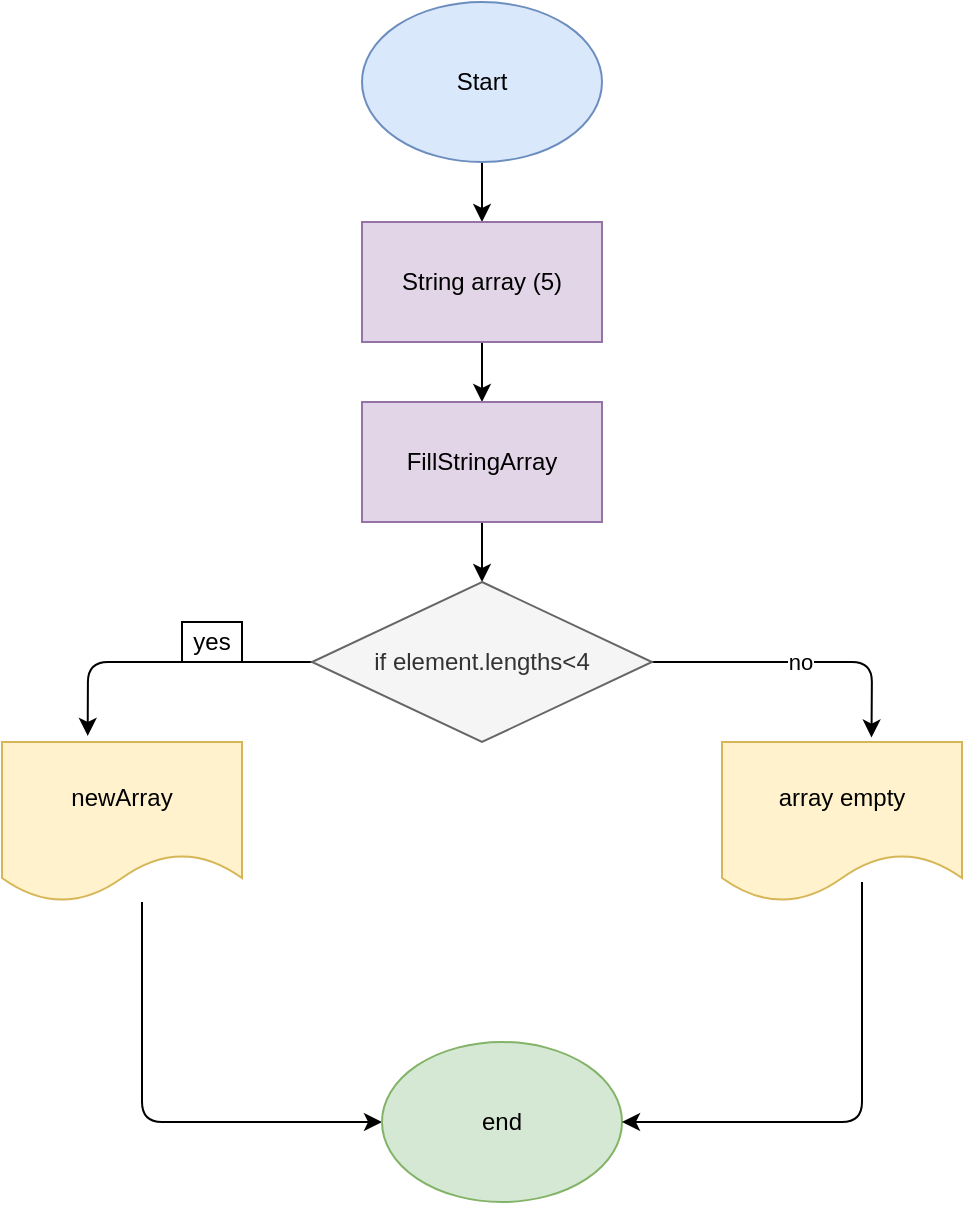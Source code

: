 <mxfile>
    <diagram id="hcAsyeAk7iWHkohTaIIQ" name="Страница 1">
        <mxGraphModel dx="1129" dy="667" grid="1" gridSize="10" guides="1" tooltips="1" connect="1" arrows="1" fold="1" page="1" pageScale="1" pageWidth="827" pageHeight="1169" math="0" shadow="0">
            <root>
                <mxCell id="0"/>
                <mxCell id="1" parent="0"/>
                <mxCell id="4" value="" style="edgeStyle=none;html=1;" edge="1" parent="1" source="2" target="3">
                    <mxGeometry relative="1" as="geometry"/>
                </mxCell>
                <mxCell id="2" value="Start" style="ellipse;whiteSpace=wrap;html=1;fillColor=#dae8fc;strokeColor=#6c8ebf;" vertex="1" parent="1">
                    <mxGeometry x="340" y="10" width="120" height="80" as="geometry"/>
                </mxCell>
                <mxCell id="6" value="" style="edgeStyle=none;html=1;" edge="1" parent="1" source="3" target="5">
                    <mxGeometry relative="1" as="geometry"/>
                </mxCell>
                <mxCell id="3" value="String array (5)" style="rounded=0;whiteSpace=wrap;html=1;fillColor=#e1d5e7;strokeColor=#9673a6;" vertex="1" parent="1">
                    <mxGeometry x="340" y="120" width="120" height="60" as="geometry"/>
                </mxCell>
                <mxCell id="8" value="" style="edgeStyle=none;html=1;" edge="1" parent="1" source="5">
                    <mxGeometry relative="1" as="geometry">
                        <mxPoint x="400" y="300" as="targetPoint"/>
                    </mxGeometry>
                </mxCell>
                <mxCell id="5" value="FillStringArray" style="rounded=0;whiteSpace=wrap;html=1;fillColor=#e1d5e7;strokeColor=#9673a6;" vertex="1" parent="1">
                    <mxGeometry x="340" y="210" width="120" height="60" as="geometry"/>
                </mxCell>
                <mxCell id="13" style="edgeStyle=none;html=1;entryX=0.357;entryY=-0.038;entryDx=0;entryDy=0;entryPerimeter=0;" edge="1" parent="1" source="9" target="12">
                    <mxGeometry relative="1" as="geometry">
                        <Array as="points">
                            <mxPoint x="203" y="340"/>
                        </Array>
                    </mxGeometry>
                </mxCell>
                <mxCell id="20" value="no" style="edgeStyle=none;html=1;entryX=0.623;entryY=-0.028;entryDx=0;entryDy=0;entryPerimeter=0;" edge="1" parent="1" source="9" target="18">
                    <mxGeometry relative="1" as="geometry">
                        <Array as="points">
                            <mxPoint x="595" y="340"/>
                        </Array>
                    </mxGeometry>
                </mxCell>
                <mxCell id="9" value="if element.lengths&amp;lt;4" style="rhombus;whiteSpace=wrap;html=1;fillColor=#f5f5f5;fontColor=#333333;strokeColor=#666666;" vertex="1" parent="1">
                    <mxGeometry x="315" y="300" width="170" height="80" as="geometry"/>
                </mxCell>
                <mxCell id="16" value="" style="edgeStyle=none;html=1;" edge="1" parent="1" target="15">
                    <mxGeometry relative="1" as="geometry">
                        <mxPoint x="230" y="460" as="sourcePoint"/>
                        <Array as="points">
                            <mxPoint x="230" y="570"/>
                        </Array>
                    </mxGeometry>
                </mxCell>
                <mxCell id="12" value="newArray" style="shape=document;whiteSpace=wrap;html=1;boundedLbl=1;fillColor=#fff2cc;strokeColor=#d6b656;" vertex="1" parent="1">
                    <mxGeometry x="160" y="380" width="120" height="80" as="geometry"/>
                </mxCell>
                <mxCell id="14" value="yes" style="whiteSpace=wrap;html=1;" vertex="1" parent="1">
                    <mxGeometry x="250" y="320" width="30" height="20" as="geometry"/>
                </mxCell>
                <mxCell id="15" value="end" style="ellipse;whiteSpace=wrap;html=1;fillColor=#d5e8d4;strokeColor=#82b366;" vertex="1" parent="1">
                    <mxGeometry x="350" y="530" width="120" height="80" as="geometry"/>
                </mxCell>
                <mxCell id="21" style="edgeStyle=none;html=1;entryX=1;entryY=0.5;entryDx=0;entryDy=0;" edge="1" parent="1" target="15">
                    <mxGeometry relative="1" as="geometry">
                        <mxPoint x="590" y="450" as="sourcePoint"/>
                        <Array as="points">
                            <mxPoint x="590" y="570"/>
                        </Array>
                    </mxGeometry>
                </mxCell>
                <mxCell id="18" value="array empty" style="shape=document;whiteSpace=wrap;html=1;boundedLbl=1;fillColor=#fff2cc;strokeColor=#d6b656;" vertex="1" parent="1">
                    <mxGeometry x="520" y="380" width="120" height="80" as="geometry"/>
                </mxCell>
            </root>
        </mxGraphModel>
    </diagram>
</mxfile>